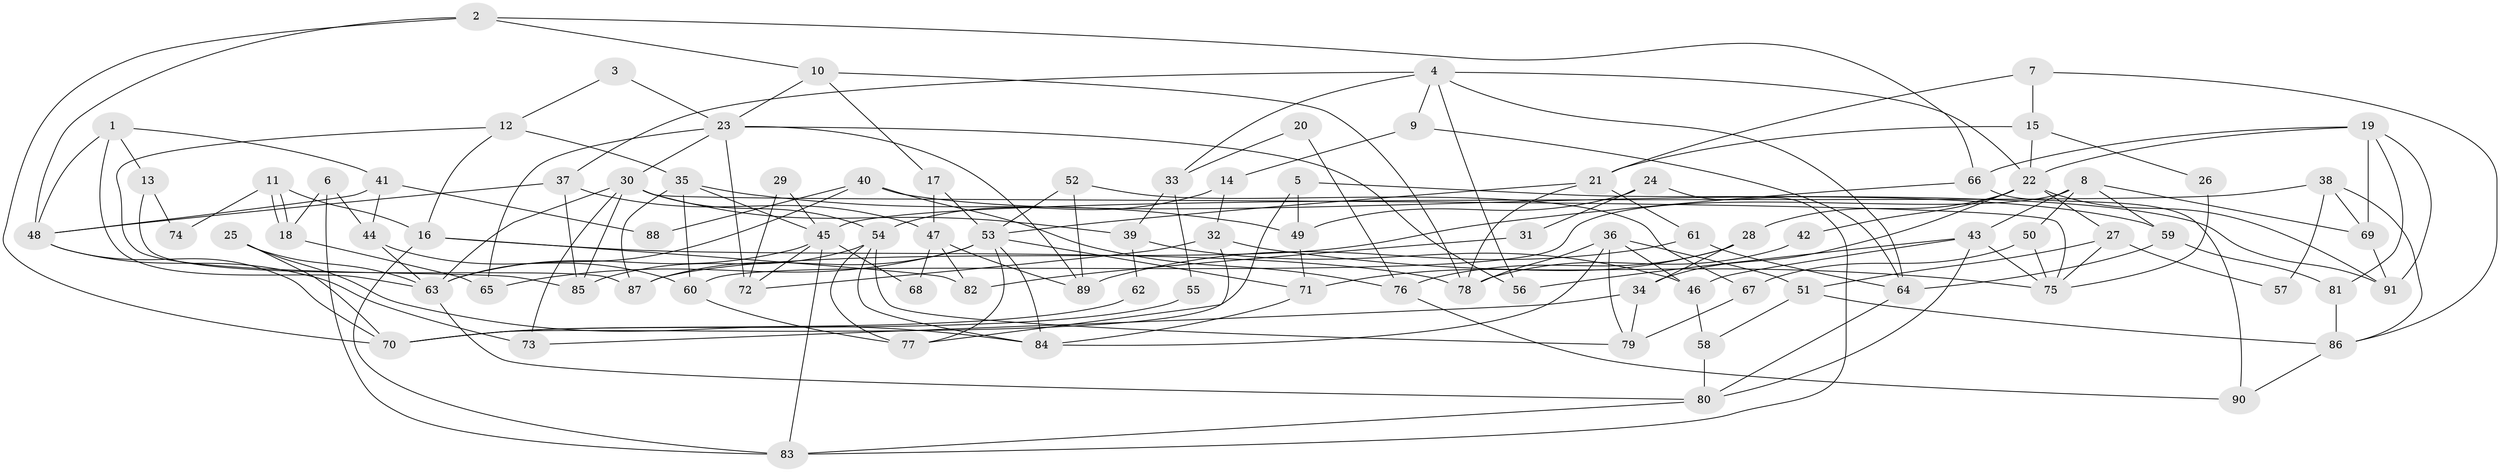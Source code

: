 // coarse degree distribution, {5: 0.1111111111111111, 4: 0.19444444444444445, 6: 0.2777777777777778, 2: 0.08333333333333333, 9: 0.05555555555555555, 3: 0.16666666666666666, 8: 0.05555555555555555, 10: 0.05555555555555555}
// Generated by graph-tools (version 1.1) at 2025/53/03/04/25 21:53:51]
// undirected, 91 vertices, 182 edges
graph export_dot {
graph [start="1"]
  node [color=gray90,style=filled];
  1;
  2;
  3;
  4;
  5;
  6;
  7;
  8;
  9;
  10;
  11;
  12;
  13;
  14;
  15;
  16;
  17;
  18;
  19;
  20;
  21;
  22;
  23;
  24;
  25;
  26;
  27;
  28;
  29;
  30;
  31;
  32;
  33;
  34;
  35;
  36;
  37;
  38;
  39;
  40;
  41;
  42;
  43;
  44;
  45;
  46;
  47;
  48;
  49;
  50;
  51;
  52;
  53;
  54;
  55;
  56;
  57;
  58;
  59;
  60;
  61;
  62;
  63;
  64;
  65;
  66;
  67;
  68;
  69;
  70;
  71;
  72;
  73;
  74;
  75;
  76;
  77;
  78;
  79;
  80;
  81;
  82;
  83;
  84;
  85;
  86;
  87;
  88;
  89;
  90;
  91;
  1 -- 63;
  1 -- 48;
  1 -- 13;
  1 -- 41;
  2 -- 10;
  2 -- 70;
  2 -- 48;
  2 -- 66;
  3 -- 23;
  3 -- 12;
  4 -- 56;
  4 -- 37;
  4 -- 9;
  4 -- 22;
  4 -- 33;
  4 -- 64;
  5 -- 49;
  5 -- 91;
  5 -- 70;
  6 -- 83;
  6 -- 18;
  6 -- 44;
  7 -- 21;
  7 -- 15;
  7 -- 86;
  8 -- 59;
  8 -- 43;
  8 -- 50;
  8 -- 60;
  8 -- 69;
  9 -- 64;
  9 -- 14;
  10 -- 17;
  10 -- 23;
  10 -- 78;
  11 -- 18;
  11 -- 18;
  11 -- 16;
  11 -- 74;
  12 -- 85;
  12 -- 16;
  12 -- 35;
  13 -- 87;
  13 -- 74;
  14 -- 54;
  14 -- 32;
  15 -- 22;
  15 -- 21;
  15 -- 26;
  16 -- 83;
  16 -- 78;
  16 -- 82;
  17 -- 53;
  17 -- 47;
  18 -- 65;
  19 -- 69;
  19 -- 91;
  19 -- 22;
  19 -- 66;
  19 -- 81;
  20 -- 33;
  20 -- 76;
  21 -- 78;
  21 -- 53;
  21 -- 61;
  22 -- 27;
  22 -- 28;
  22 -- 34;
  22 -- 42;
  22 -- 91;
  23 -- 30;
  23 -- 89;
  23 -- 56;
  23 -- 65;
  23 -- 72;
  24 -- 49;
  24 -- 83;
  24 -- 31;
  25 -- 63;
  25 -- 84;
  25 -- 70;
  26 -- 75;
  27 -- 75;
  27 -- 51;
  27 -- 57;
  28 -- 34;
  28 -- 71;
  28 -- 76;
  29 -- 45;
  29 -- 72;
  30 -- 63;
  30 -- 54;
  30 -- 39;
  30 -- 73;
  30 -- 75;
  30 -- 85;
  31 -- 82;
  32 -- 77;
  32 -- 72;
  32 -- 75;
  33 -- 39;
  33 -- 55;
  34 -- 73;
  34 -- 79;
  35 -- 60;
  35 -- 45;
  35 -- 49;
  35 -- 87;
  36 -- 84;
  36 -- 46;
  36 -- 51;
  36 -- 78;
  36 -- 79;
  37 -- 48;
  37 -- 85;
  37 -- 47;
  38 -- 45;
  38 -- 86;
  38 -- 57;
  38 -- 69;
  39 -- 46;
  39 -- 62;
  40 -- 76;
  40 -- 63;
  40 -- 59;
  40 -- 88;
  41 -- 48;
  41 -- 44;
  41 -- 88;
  42 -- 78;
  43 -- 75;
  43 -- 80;
  43 -- 46;
  43 -- 56;
  44 -- 60;
  44 -- 63;
  45 -- 72;
  45 -- 63;
  45 -- 68;
  45 -- 83;
  46 -- 58;
  47 -- 89;
  47 -- 68;
  47 -- 82;
  48 -- 70;
  48 -- 73;
  49 -- 71;
  50 -- 75;
  50 -- 67;
  51 -- 58;
  51 -- 86;
  52 -- 53;
  52 -- 67;
  52 -- 89;
  53 -- 77;
  53 -- 87;
  53 -- 65;
  53 -- 71;
  53 -- 84;
  54 -- 79;
  54 -- 84;
  54 -- 77;
  54 -- 85;
  55 -- 70;
  58 -- 80;
  59 -- 81;
  59 -- 64;
  60 -- 77;
  61 -- 64;
  61 -- 89;
  62 -- 70;
  63 -- 80;
  64 -- 80;
  66 -- 87;
  66 -- 90;
  67 -- 79;
  69 -- 91;
  71 -- 84;
  76 -- 90;
  80 -- 83;
  81 -- 86;
  86 -- 90;
}
